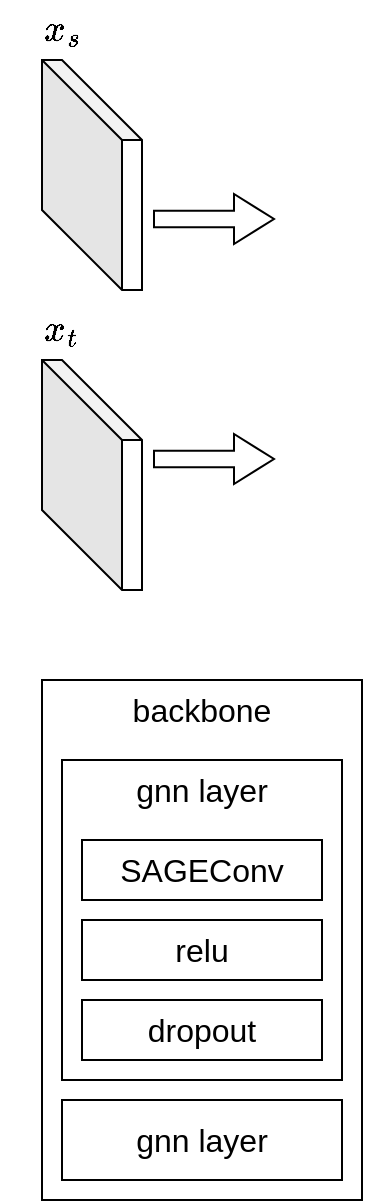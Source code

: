 <mxfile version="20.6.0" type="github">
  <diagram id="PrPMWTKknmVzqEdROyOC" name="第 1 页">
    <mxGraphModel dx="1209" dy="729" grid="1" gridSize="10" guides="1" tooltips="1" connect="1" arrows="1" fold="1" page="1" pageScale="1" pageWidth="827" pageHeight="1169" math="1" shadow="0">
      <root>
        <mxCell id="0" />
        <mxCell id="1" parent="0" />
        <mxCell id="gVNOACa7D2izH39yQ2hB-18" value="" style="shape=cube;whiteSpace=wrap;html=1;boundedLbl=1;backgroundOutline=1;darkOpacity=0.05;darkOpacity2=0.1;shadow=0;fontSize=16;size=40;direction=east;" vertex="1" parent="1">
          <mxGeometry x="120" y="80" width="50" height="115" as="geometry" />
        </mxCell>
        <mxCell id="gVNOACa7D2izH39yQ2hB-23" value="$$x_s$$" style="text;html=1;strokeColor=none;fillColor=none;align=center;verticalAlign=middle;whiteSpace=wrap;rounded=0;shadow=0;fontSize=16;" vertex="1" parent="1">
          <mxGeometry x="100" y="50" width="60" height="30" as="geometry" />
        </mxCell>
        <mxCell id="gVNOACa7D2izH39yQ2hB-24" value="" style="shape=cube;whiteSpace=wrap;html=1;boundedLbl=1;backgroundOutline=1;darkOpacity=0.05;darkOpacity2=0.1;shadow=0;fontSize=16;size=40;direction=east;" vertex="1" parent="1">
          <mxGeometry x="120" y="230" width="50" height="115" as="geometry" />
        </mxCell>
        <mxCell id="gVNOACa7D2izH39yQ2hB-25" value="$$x_t$$" style="text;html=1;strokeColor=none;fillColor=none;align=center;verticalAlign=middle;whiteSpace=wrap;rounded=0;shadow=0;fontSize=16;" vertex="1" parent="1">
          <mxGeometry x="100" y="200" width="60" height="30" as="geometry" />
        </mxCell>
        <mxCell id="gVNOACa7D2izH39yQ2hB-28" value="" style="html=1;shadow=0;dashed=0;align=center;verticalAlign=middle;shape=mxgraph.arrows2.arrow;dy=0.67;dx=20;notch=0;fontSize=16;" vertex="1" parent="1">
          <mxGeometry x="176" y="147" width="60" height="25" as="geometry" />
        </mxCell>
        <mxCell id="gVNOACa7D2izH39yQ2hB-32" value="" style="html=1;shadow=0;dashed=0;align=center;verticalAlign=middle;shape=mxgraph.arrows2.arrow;dy=0.67;dx=20;notch=0;fontSize=16;" vertex="1" parent="1">
          <mxGeometry x="176" y="267" width="60" height="25" as="geometry" />
        </mxCell>
        <mxCell id="gVNOACa7D2izH39yQ2hB-8" value="" style="rounded=0;whiteSpace=wrap;html=1;shadow=0;fontSize=16;" vertex="1" parent="1">
          <mxGeometry x="120" y="390" width="160" height="260" as="geometry" />
        </mxCell>
        <mxCell id="gVNOACa7D2izH39yQ2hB-5" value="" style="rounded=0;whiteSpace=wrap;html=1;shadow=0;fontSize=16;" vertex="1" parent="1">
          <mxGeometry x="130" y="430" width="140" height="160" as="geometry" />
        </mxCell>
        <mxCell id="gVNOACa7D2izH39yQ2hB-1" value="&lt;font style=&quot;font-size: 16px;&quot;&gt;SAGEConv&lt;/font&gt;" style="rounded=0;whiteSpace=wrap;html=1;" vertex="1" parent="1">
          <mxGeometry x="140" y="470" width="120" height="30" as="geometry" />
        </mxCell>
        <mxCell id="gVNOACa7D2izH39yQ2hB-2" value="&lt;font style=&quot;font-size: 16px;&quot;&gt;relu&lt;/font&gt;" style="rounded=0;whiteSpace=wrap;html=1;" vertex="1" parent="1">
          <mxGeometry x="140" y="510" width="120" height="30" as="geometry" />
        </mxCell>
        <mxCell id="gVNOACa7D2izH39yQ2hB-3" value="&lt;font style=&quot;font-size: 16px;&quot;&gt;dropout&lt;/font&gt;" style="rounded=0;whiteSpace=wrap;html=1;" vertex="1" parent="1">
          <mxGeometry x="140" y="550" width="120" height="30" as="geometry" />
        </mxCell>
        <mxCell id="gVNOACa7D2izH39yQ2hB-6" value="gnn layer" style="text;html=1;strokeColor=none;fillColor=none;align=center;verticalAlign=middle;whiteSpace=wrap;rounded=0;shadow=0;fontSize=16;" vertex="1" parent="1">
          <mxGeometry x="145" y="430" width="110" height="30" as="geometry" />
        </mxCell>
        <mxCell id="gVNOACa7D2izH39yQ2hB-7" value="gnn layer" style="rounded=0;whiteSpace=wrap;html=1;shadow=0;fontSize=16;" vertex="1" parent="1">
          <mxGeometry x="130" y="600" width="140" height="40" as="geometry" />
        </mxCell>
        <mxCell id="gVNOACa7D2izH39yQ2hB-9" value="backbone" style="text;html=1;strokeColor=none;fillColor=none;align=center;verticalAlign=middle;whiteSpace=wrap;rounded=0;shadow=0;fontSize=16;" vertex="1" parent="1">
          <mxGeometry x="155" y="390" width="90" height="30" as="geometry" />
        </mxCell>
      </root>
    </mxGraphModel>
  </diagram>
</mxfile>
